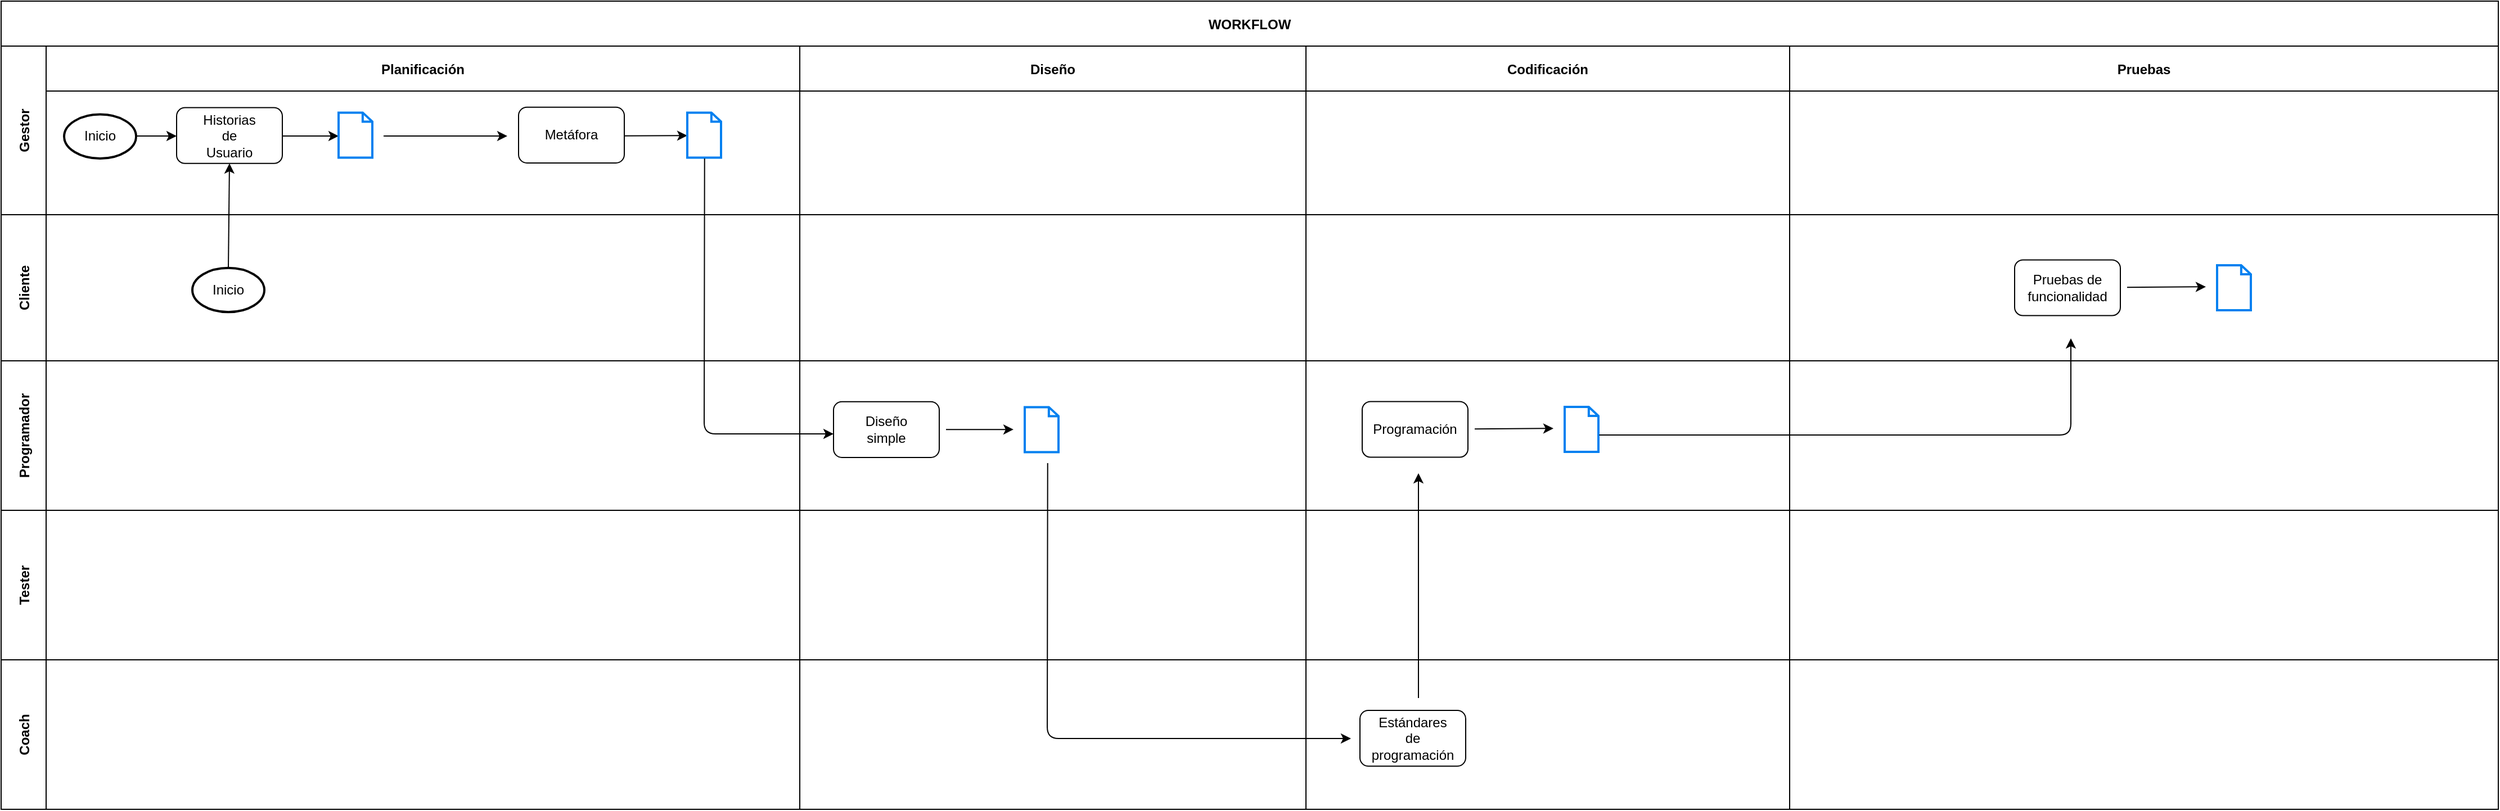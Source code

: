 <mxfile>
    <diagram id="Hp4dVfdLVx2DITK1ITba" name="Página-1">
        <mxGraphModel dx="3000" dy="2499" grid="1" gridSize="10" guides="1" tooltips="1" connect="1" arrows="1" fold="1" page="1" pageScale="1" pageWidth="827" pageHeight="1169" math="0" shadow="0">
            <root>
                <mxCell id="0"/>
                <mxCell id="1" parent="0"/>
                <mxCell id="2" value="WORKFLOW" style="shape=table;childLayout=tableLayout;startSize=40;collapsible=0;recursiveResize=0;expand=0;fontStyle=1;" parent="1" vertex="1">
                    <mxGeometry x="400" y="-120" width="2220" height="719" as="geometry"/>
                </mxCell>
                <mxCell id="3" value="Gestor" style="shape=tableRow;horizontal=0;startSize=40;swimlaneHead=0;swimlaneBody=0;top=0;left=0;bottom=0;right=0;dropTarget=0;fillColor=none;collapsible=0;recursiveResize=0;expand=0;fontStyle=1;" parent="2" vertex="1">
                    <mxGeometry y="40" width="2220" height="150" as="geometry"/>
                </mxCell>
                <mxCell id="15" value="Planificación" style="swimlane;swimlaneHead=0;swimlaneBody=0;fontStyle=0;connectable=0;fillColor=none;startSize=40;collapsible=0;recursiveResize=0;expand=0;fontStyle=1;" parent="3" vertex="1">
                    <mxGeometry x="40" width="670" height="150" as="geometry">
                        <mxRectangle width="670" height="150" as="alternateBounds"/>
                    </mxGeometry>
                </mxCell>
                <mxCell id="39" style="edgeStyle=none;html=1;exitX=1;exitY=0.5;exitDx=0;exitDy=0;entryX=0;entryY=0.5;entryDx=0;entryDy=0;" parent="15" edge="1">
                    <mxGeometry relative="1" as="geometry">
                        <mxPoint x="80" y="80" as="sourcePoint"/>
                        <mxPoint x="116" y="80" as="targetPoint"/>
                    </mxGeometry>
                </mxCell>
                <mxCell id="44" style="edgeStyle=none;html=1;endArrow=classic;endFill=1;" parent="15" edge="1">
                    <mxGeometry relative="1" as="geometry">
                        <mxPoint x="260" y="80" as="targetPoint"/>
                        <mxPoint x="206" y="80" as="sourcePoint"/>
                    </mxGeometry>
                </mxCell>
                <mxCell id="63" style="edgeStyle=none;html=1;strokeColor=default;strokeWidth=1;endArrow=classic;endFill=1;" parent="15" edge="1">
                    <mxGeometry relative="1" as="geometry">
                        <mxPoint x="510" y="79.85" as="sourcePoint"/>
                        <mxPoint x="570" y="79.651" as="targetPoint"/>
                    </mxGeometry>
                </mxCell>
                <mxCell id="181" value="" style="strokeWidth=2;html=1;shape=mxgraph.flowchart.start_1;whiteSpace=wrap;" parent="15" vertex="1">
                    <mxGeometry x="16" y="60.8" width="64" height="39.2" as="geometry"/>
                </mxCell>
                <mxCell id="182" value="Inicio" style="text;html=1;strokeColor=none;fillColor=none;align=center;verticalAlign=middle;whiteSpace=wrap;rounded=0;" parent="15" vertex="1">
                    <mxGeometry x="18" y="65" width="60" height="30" as="geometry"/>
                </mxCell>
                <mxCell id="183" value="" style="rounded=1;whiteSpace=wrap;html=1;" parent="15" vertex="1">
                    <mxGeometry x="116" y="54.8" width="94" height="49.6" as="geometry"/>
                </mxCell>
                <mxCell id="184" value="Historias de Usuario" style="text;html=1;strokeColor=none;fillColor=none;align=center;verticalAlign=middle;whiteSpace=wrap;rounded=0;" parent="15" vertex="1">
                    <mxGeometry x="133" y="64.6" width="60" height="30" as="geometry"/>
                </mxCell>
                <mxCell id="191" value="" style="html=1;verticalLabelPosition=bottom;align=center;labelBackgroundColor=#ffffff;verticalAlign=top;strokeWidth=2;strokeColor=#0080F0;shadow=0;dashed=0;shape=mxgraph.ios7.icons.document;" parent="15" vertex="1">
                    <mxGeometry x="260" y="59.2" width="30" height="40" as="geometry"/>
                </mxCell>
                <mxCell id="192" value="" style="rounded=1;whiteSpace=wrap;html=1;" parent="15" vertex="1">
                    <mxGeometry x="420" y="54.4" width="94" height="49.6" as="geometry"/>
                </mxCell>
                <mxCell id="193" value="Metáfora" style="text;html=1;strokeColor=none;fillColor=none;align=center;verticalAlign=middle;whiteSpace=wrap;rounded=0;" parent="15" vertex="1">
                    <mxGeometry x="437" y="64.2" width="60" height="30" as="geometry"/>
                </mxCell>
                <mxCell id="194" value="" style="html=1;verticalLabelPosition=bottom;align=center;labelBackgroundColor=#ffffff;verticalAlign=top;strokeWidth=2;strokeColor=#0080F0;shadow=0;dashed=0;shape=mxgraph.ios7.icons.document;" parent="15" vertex="1">
                    <mxGeometry x="570" y="59.2" width="30" height="40" as="geometry"/>
                </mxCell>
                <mxCell id="271" value="" style="endArrow=classic;html=1;" parent="15" edge="1">
                    <mxGeometry width="50" height="50" relative="1" as="geometry">
                        <mxPoint x="300" y="80" as="sourcePoint"/>
                        <mxPoint x="410" y="80" as="targetPoint"/>
                    </mxGeometry>
                </mxCell>
                <mxCell id="4" value="Diseño" style="swimlane;swimlaneHead=0;swimlaneBody=0;fontStyle=0;connectable=0;fillColor=none;startSize=40;collapsible=0;recursiveResize=0;expand=0;fontStyle=1;" parent="3" vertex="1">
                    <mxGeometry x="710" width="450" height="150" as="geometry">
                        <mxRectangle width="450" height="150" as="alternateBounds"/>
                    </mxGeometry>
                </mxCell>
                <mxCell id="5" value="Codificación" style="swimlane;swimlaneHead=0;swimlaneBody=0;fontStyle=0;connectable=0;fillColor=none;startSize=40;collapsible=0;recursiveResize=0;expand=0;fontStyle=1;" parent="3" vertex="1">
                    <mxGeometry x="1160" width="430" height="150" as="geometry">
                        <mxRectangle width="430" height="150" as="alternateBounds"/>
                    </mxGeometry>
                </mxCell>
                <mxCell id="6" value="Pruebas" style="swimlane;swimlaneHead=0;swimlaneBody=0;fontStyle=0;connectable=0;fillColor=none;startSize=40;collapsible=0;recursiveResize=0;expand=0;fontStyle=1;" parent="3" vertex="1">
                    <mxGeometry x="1590" width="630" height="150" as="geometry">
                        <mxRectangle width="630" height="150" as="alternateBounds"/>
                    </mxGeometry>
                </mxCell>
                <mxCell id="7" value="Cliente" style="shape=tableRow;horizontal=0;startSize=40;swimlaneHead=0;swimlaneBody=0;top=0;left=0;bottom=0;right=0;dropTarget=0;fillColor=none;collapsible=0;recursiveResize=0;expand=0;fontStyle=1;" parent="2" vertex="1">
                    <mxGeometry y="190" width="2220" height="130" as="geometry"/>
                </mxCell>
                <mxCell id="16" value="" style="swimlane;swimlaneHead=0;swimlaneBody=0;fontStyle=0;connectable=0;fillColor=none;startSize=0;collapsible=0;recursiveResize=0;expand=0;fontStyle=1;" parent="7" vertex="1">
                    <mxGeometry x="40" width="670" height="130" as="geometry">
                        <mxRectangle width="670" height="130" as="alternateBounds"/>
                    </mxGeometry>
                </mxCell>
                <mxCell id="268" value="" style="strokeWidth=2;html=1;shape=mxgraph.flowchart.start_1;whiteSpace=wrap;" parent="16" vertex="1">
                    <mxGeometry x="130" y="47.4" width="64" height="39.2" as="geometry"/>
                </mxCell>
                <mxCell id="269" value="Inicio" style="text;html=1;strokeColor=none;fillColor=none;align=center;verticalAlign=middle;whiteSpace=wrap;rounded=0;" parent="16" vertex="1">
                    <mxGeometry x="132" y="51.6" width="60" height="30" as="geometry"/>
                </mxCell>
                <mxCell id="8" value="" style="swimlane;swimlaneHead=0;swimlaneBody=0;fontStyle=0;connectable=0;fillColor=none;startSize=0;collapsible=0;recursiveResize=0;expand=0;fontStyle=1;" parent="7" vertex="1">
                    <mxGeometry x="710" width="450" height="130" as="geometry">
                        <mxRectangle width="450" height="130" as="alternateBounds"/>
                    </mxGeometry>
                </mxCell>
                <mxCell id="9" value="" style="swimlane;swimlaneHead=0;swimlaneBody=0;fontStyle=0;connectable=0;fillColor=none;startSize=0;collapsible=0;recursiveResize=0;expand=0;fontStyle=1;" parent="7" vertex="1">
                    <mxGeometry x="1160" width="430" height="130" as="geometry">
                        <mxRectangle width="430" height="130" as="alternateBounds"/>
                    </mxGeometry>
                </mxCell>
                <mxCell id="10" value="" style="swimlane;swimlaneHead=0;swimlaneBody=0;fontStyle=0;connectable=0;fillColor=none;startSize=0;collapsible=0;recursiveResize=0;expand=0;fontStyle=1;" parent="7" vertex="1">
                    <mxGeometry x="1590" width="630" height="130" as="geometry">
                        <mxRectangle width="630" height="130" as="alternateBounds"/>
                    </mxGeometry>
                </mxCell>
                <mxCell id="291" value="" style="rounded=1;whiteSpace=wrap;html=1;" parent="10" vertex="1">
                    <mxGeometry x="200" y="40.2" width="94" height="49.6" as="geometry"/>
                </mxCell>
                <mxCell id="292" value="Pruebas de funcionalidad" style="text;html=1;strokeColor=none;fillColor=none;align=center;verticalAlign=middle;whiteSpace=wrap;rounded=0;" parent="10" vertex="1">
                    <mxGeometry x="217" y="50.0" width="60" height="30" as="geometry"/>
                </mxCell>
                <mxCell id="293" style="edgeStyle=none;html=1;strokeColor=default;strokeWidth=1;endArrow=classic;endFill=1;" parent="10" edge="1">
                    <mxGeometry relative="1" as="geometry">
                        <mxPoint x="300" y="64.621" as="sourcePoint"/>
                        <mxPoint x="370" y="64.138" as="targetPoint"/>
                    </mxGeometry>
                </mxCell>
                <mxCell id="294" value="" style="html=1;verticalLabelPosition=bottom;align=center;labelBackgroundColor=#ffffff;verticalAlign=top;strokeWidth=2;strokeColor=#0080F0;shadow=0;dashed=0;shape=mxgraph.ios7.icons.document;" parent="10" vertex="1">
                    <mxGeometry x="380" y="45" width="30" height="40" as="geometry"/>
                </mxCell>
                <mxCell id="11" value="Programador" style="shape=tableRow;horizontal=0;startSize=40;swimlaneHead=0;swimlaneBody=0;top=0;left=0;bottom=0;right=0;dropTarget=0;fillColor=none;collapsible=0;recursiveResize=0;expand=0;fontStyle=1;" parent="2" vertex="1">
                    <mxGeometry y="320" width="2220" height="133" as="geometry"/>
                </mxCell>
                <mxCell id="17" style="swimlane;swimlaneHead=0;swimlaneBody=0;fontStyle=0;connectable=0;fillColor=none;startSize=0;collapsible=0;recursiveResize=0;expand=0;fontStyle=1;" parent="11" vertex="1">
                    <mxGeometry x="40" width="670" height="133" as="geometry">
                        <mxRectangle width="670" height="133" as="alternateBounds"/>
                    </mxGeometry>
                </mxCell>
                <mxCell id="12" value="" style="swimlane;swimlaneHead=0;swimlaneBody=0;fontStyle=0;connectable=0;fillColor=none;startSize=0;collapsible=0;recursiveResize=0;expand=0;fontStyle=1;" parent="11" vertex="1">
                    <mxGeometry x="710" width="450" height="133" as="geometry">
                        <mxRectangle width="450" height="133" as="alternateBounds"/>
                    </mxGeometry>
                </mxCell>
                <mxCell id="272" value="" style="rounded=1;whiteSpace=wrap;html=1;" parent="12" vertex="1">
                    <mxGeometry x="30" y="36.4" width="94" height="49.6" as="geometry"/>
                </mxCell>
                <mxCell id="273" value="Diseño simple" style="text;html=1;strokeColor=none;fillColor=none;align=center;verticalAlign=middle;whiteSpace=wrap;rounded=0;" parent="12" vertex="1">
                    <mxGeometry x="47" y="46.2" width="60" height="30" as="geometry"/>
                </mxCell>
                <mxCell id="274" value="" style="html=1;verticalLabelPosition=bottom;align=center;labelBackgroundColor=#ffffff;verticalAlign=top;strokeWidth=2;strokeColor=#0080F0;shadow=0;dashed=0;shape=mxgraph.ios7.icons.document;" parent="12" vertex="1">
                    <mxGeometry x="200" y="41.2" width="30" height="40" as="geometry"/>
                </mxCell>
                <mxCell id="275" value="" style="endArrow=classic;html=1;" parent="12" edge="1">
                    <mxGeometry width="50" height="50" relative="1" as="geometry">
                        <mxPoint x="130" y="61.1" as="sourcePoint"/>
                        <mxPoint x="190" y="61.1" as="targetPoint"/>
                    </mxGeometry>
                </mxCell>
                <mxCell id="278" style="edgeStyle=none;html=1;strokeColor=default;strokeWidth=1;endArrow=classic;endFill=1;" parent="12" edge="1">
                    <mxGeometry relative="1" as="geometry">
                        <Array as="points">
                            <mxPoint x="220" y="336"/>
                        </Array>
                        <mxPoint x="220.369" y="91" as="sourcePoint"/>
                        <mxPoint x="490" y="336" as="targetPoint"/>
                    </mxGeometry>
                </mxCell>
                <mxCell id="13" value="" style="swimlane;swimlaneHead=0;swimlaneBody=0;fontStyle=0;connectable=0;fillColor=none;startSize=0;collapsible=0;recursiveResize=0;expand=0;fontStyle=1;" parent="11" vertex="1">
                    <mxGeometry x="1160" width="430" height="133" as="geometry">
                        <mxRectangle width="430" height="133" as="alternateBounds"/>
                    </mxGeometry>
                </mxCell>
                <mxCell id="99" style="edgeStyle=none;html=1;strokeColor=default;strokeWidth=1;endArrow=classic;endFill=1;" parent="13" edge="1">
                    <mxGeometry relative="1" as="geometry">
                        <mxPoint x="150" y="60.621" as="sourcePoint"/>
                        <mxPoint x="220" y="60.138" as="targetPoint"/>
                    </mxGeometry>
                </mxCell>
                <mxCell id="281" value="" style="html=1;verticalLabelPosition=bottom;align=center;labelBackgroundColor=#ffffff;verticalAlign=top;strokeWidth=2;strokeColor=#0080F0;shadow=0;dashed=0;shape=mxgraph.ios7.icons.document;" parent="13" vertex="1">
                    <mxGeometry x="230" y="41" width="30" height="40" as="geometry"/>
                </mxCell>
                <mxCell id="284" value="" style="rounded=1;whiteSpace=wrap;html=1;" parent="13" vertex="1">
                    <mxGeometry x="50" y="36.2" width="94" height="49.6" as="geometry"/>
                </mxCell>
                <mxCell id="285" value="Programación" style="text;html=1;strokeColor=none;fillColor=none;align=center;verticalAlign=middle;whiteSpace=wrap;rounded=0;" parent="13" vertex="1">
                    <mxGeometry x="67" y="46.0" width="60" height="30" as="geometry"/>
                </mxCell>
                <mxCell id="14" value="" style="swimlane;swimlaneHead=0;swimlaneBody=0;fontStyle=0;connectable=0;fillColor=none;startSize=0;collapsible=0;recursiveResize=0;expand=0;fontStyle=1;" parent="11" vertex="1">
                    <mxGeometry x="1590" width="630" height="133" as="geometry">
                        <mxRectangle width="630" height="133" as="alternateBounds"/>
                    </mxGeometry>
                </mxCell>
                <mxCell id="18" value="Tester" style="shape=tableRow;horizontal=0;startSize=40;swimlaneHead=0;swimlaneBody=0;top=0;left=0;bottom=0;right=0;dropTarget=0;fillColor=none;collapsible=0;recursiveResize=0;expand=0;fontStyle=1;" parent="2" vertex="1">
                    <mxGeometry y="453" width="2220" height="133" as="geometry"/>
                </mxCell>
                <mxCell id="19" style="swimlane;swimlaneHead=0;swimlaneBody=0;fontStyle=0;connectable=0;fillColor=none;startSize=0;collapsible=0;recursiveResize=0;expand=0;fontStyle=1;" parent="18" vertex="1">
                    <mxGeometry x="40" width="670" height="133" as="geometry">
                        <mxRectangle width="670" height="133" as="alternateBounds"/>
                    </mxGeometry>
                </mxCell>
                <mxCell id="20" style="swimlane;swimlaneHead=0;swimlaneBody=0;fontStyle=0;connectable=0;fillColor=none;startSize=0;collapsible=0;recursiveResize=0;expand=0;fontStyle=1;" parent="18" vertex="1">
                    <mxGeometry x="710" width="450" height="133" as="geometry">
                        <mxRectangle width="450" height="133" as="alternateBounds"/>
                    </mxGeometry>
                </mxCell>
                <mxCell id="21" style="swimlane;swimlaneHead=0;swimlaneBody=0;fontStyle=0;connectable=0;fillColor=none;startSize=0;collapsible=0;recursiveResize=0;expand=0;fontStyle=1;" parent="18" vertex="1">
                    <mxGeometry x="1160" width="430" height="133" as="geometry">
                        <mxRectangle width="430" height="133" as="alternateBounds"/>
                    </mxGeometry>
                </mxCell>
                <mxCell id="22" style="swimlane;swimlaneHead=0;swimlaneBody=0;fontStyle=0;connectable=0;fillColor=none;startSize=0;collapsible=0;recursiveResize=0;expand=0;fontStyle=1;" parent="18" vertex="1">
                    <mxGeometry x="1590" width="630" height="133" as="geometry">
                        <mxRectangle width="630" height="133" as="alternateBounds"/>
                    </mxGeometry>
                </mxCell>
                <mxCell id="23" value="Coach" style="shape=tableRow;horizontal=0;startSize=40;swimlaneHead=0;swimlaneBody=0;top=0;left=0;bottom=0;right=0;dropTarget=0;fillColor=none;collapsible=0;recursiveResize=0;expand=0;fontStyle=1;" parent="2" vertex="1">
                    <mxGeometry y="586" width="2220" height="133" as="geometry"/>
                </mxCell>
                <mxCell id="24" style="swimlane;swimlaneHead=0;swimlaneBody=0;fontStyle=0;connectable=0;fillColor=none;startSize=0;collapsible=0;recursiveResize=0;expand=0;fontStyle=1;" parent="23" vertex="1">
                    <mxGeometry x="40" width="670" height="133" as="geometry">
                        <mxRectangle width="670" height="133" as="alternateBounds"/>
                    </mxGeometry>
                </mxCell>
                <mxCell id="25" style="swimlane;swimlaneHead=0;swimlaneBody=0;fontStyle=0;connectable=0;fillColor=none;startSize=0;collapsible=0;recursiveResize=0;expand=0;fontStyle=1;" parent="23" vertex="1">
                    <mxGeometry x="710" width="450" height="133" as="geometry">
                        <mxRectangle width="450" height="133" as="alternateBounds"/>
                    </mxGeometry>
                </mxCell>
                <mxCell id="26" style="swimlane;swimlaneHead=0;swimlaneBody=0;fontStyle=0;connectable=0;fillColor=none;startSize=0;collapsible=0;recursiveResize=0;expand=0;fontStyle=1;" parent="23" vertex="1">
                    <mxGeometry x="1160" width="430" height="133" as="geometry">
                        <mxRectangle width="430" height="133" as="alternateBounds"/>
                    </mxGeometry>
                </mxCell>
                <mxCell id="276" value="" style="rounded=1;whiteSpace=wrap;html=1;" parent="26" vertex="1">
                    <mxGeometry x="48" y="45" width="94" height="49.6" as="geometry"/>
                </mxCell>
                <mxCell id="277" value="Estándares de programación" style="text;html=1;strokeColor=none;fillColor=none;align=center;verticalAlign=middle;whiteSpace=wrap;rounded=0;" parent="26" vertex="1">
                    <mxGeometry x="65" y="54.8" width="60" height="30" as="geometry"/>
                </mxCell>
                <mxCell id="27" value="" style="swimlane;swimlaneHead=0;swimlaneBody=0;fontStyle=0;connectable=0;fillColor=none;startSize=0;collapsible=0;recursiveResize=0;expand=0;fontStyle=1;" parent="23" vertex="1">
                    <mxGeometry x="1590" width="630" height="133" as="geometry">
                        <mxRectangle width="630" height="133" as="alternateBounds"/>
                    </mxGeometry>
                </mxCell>
                <mxCell id="81" style="edgeStyle=none;html=1;entryX=0;entryY=0.5;entryDx=0;entryDy=0;strokeColor=default;strokeWidth=1;endArrow=classic;endFill=1;" parent="2" edge="1">
                    <mxGeometry relative="1" as="geometry">
                        <Array as="points">
                            <mxPoint x="625" y="385"/>
                        </Array>
                        <mxPoint x="625.369" y="140.0" as="sourcePoint"/>
                        <mxPoint x="740" y="385" as="targetPoint"/>
                    </mxGeometry>
                </mxCell>
                <mxCell id="270" value="" style="endArrow=classic;html=1;exitX=0.5;exitY=0;exitDx=0;exitDy=0;exitPerimeter=0;entryX=0.5;entryY=1;entryDx=0;entryDy=0;" parent="2" source="268" target="183" edge="1">
                    <mxGeometry width="50" height="50" relative="1" as="geometry">
                        <mxPoint x="420" y="230" as="sourcePoint"/>
                        <mxPoint x="470" y="180" as="targetPoint"/>
                    </mxGeometry>
                </mxCell>
                <mxCell id="279" value="" style="endArrow=classic;html=1;" parent="1" edge="1">
                    <mxGeometry width="50" height="50" relative="1" as="geometry">
                        <mxPoint x="1660" y="500" as="sourcePoint"/>
                        <mxPoint x="1660" y="300" as="targetPoint"/>
                    </mxGeometry>
                </mxCell>
                <mxCell id="295" value="" style="endArrow=classic;html=1;exitX=1.024;exitY=0.625;exitDx=0;exitDy=0;exitPerimeter=0;" parent="1" edge="1" source="281">
                    <mxGeometry width="50" height="50" relative="1" as="geometry">
                        <mxPoint x="2240" y="360" as="sourcePoint"/>
                        <mxPoint x="2240" y="180" as="targetPoint"/>
                        <Array as="points">
                            <mxPoint x="2240" y="266"/>
                        </Array>
                    </mxGeometry>
                </mxCell>
            </root>
        </mxGraphModel>
    </diagram>
</mxfile>